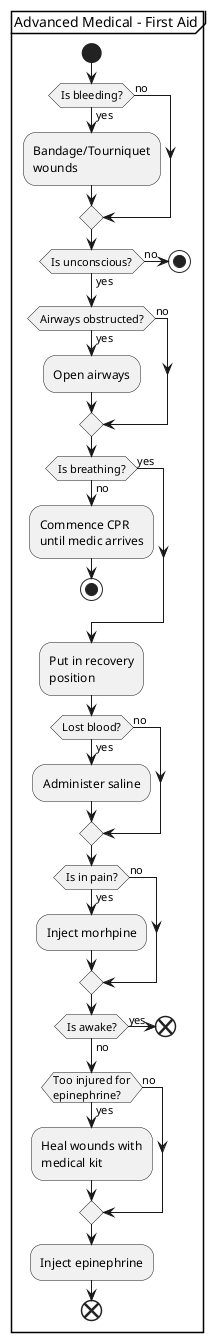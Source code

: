 @startuml
partition "Advanced Medical - First Aid" {
  start

  if (Is bleeding?) then (yes)
    :Bandage/Tourniquet\nwounds;
  else (no)
  endif

  if (Is unconscious?) then (no)
    stop
  else (yes)
  endif

  if (Airways obstructed?) then (yes)
    :Open airways;
  else (no)
  endif

  if (Is breathing?) then (no)
    :Commence CPR\nuntil medic arrives;
    stop
  else (yes)
  endif

  :Put in recovery\nposition;

  if (Lost blood?) then (yes)
    :Administer saline;
  else (no)
  endif

  if (Is in pain?) then (yes)
    :Inject morhpine;
  else (no)
  endif

  if (Is awake?) then (yes)
    end
  else (no)
  endif

  if (Too injured for\nepinephrine?) then (yes)
    :Heal wounds with\nmedical kit;
  else (no)
  endif

  :Inject epinephrine;
  end
}
@enduml